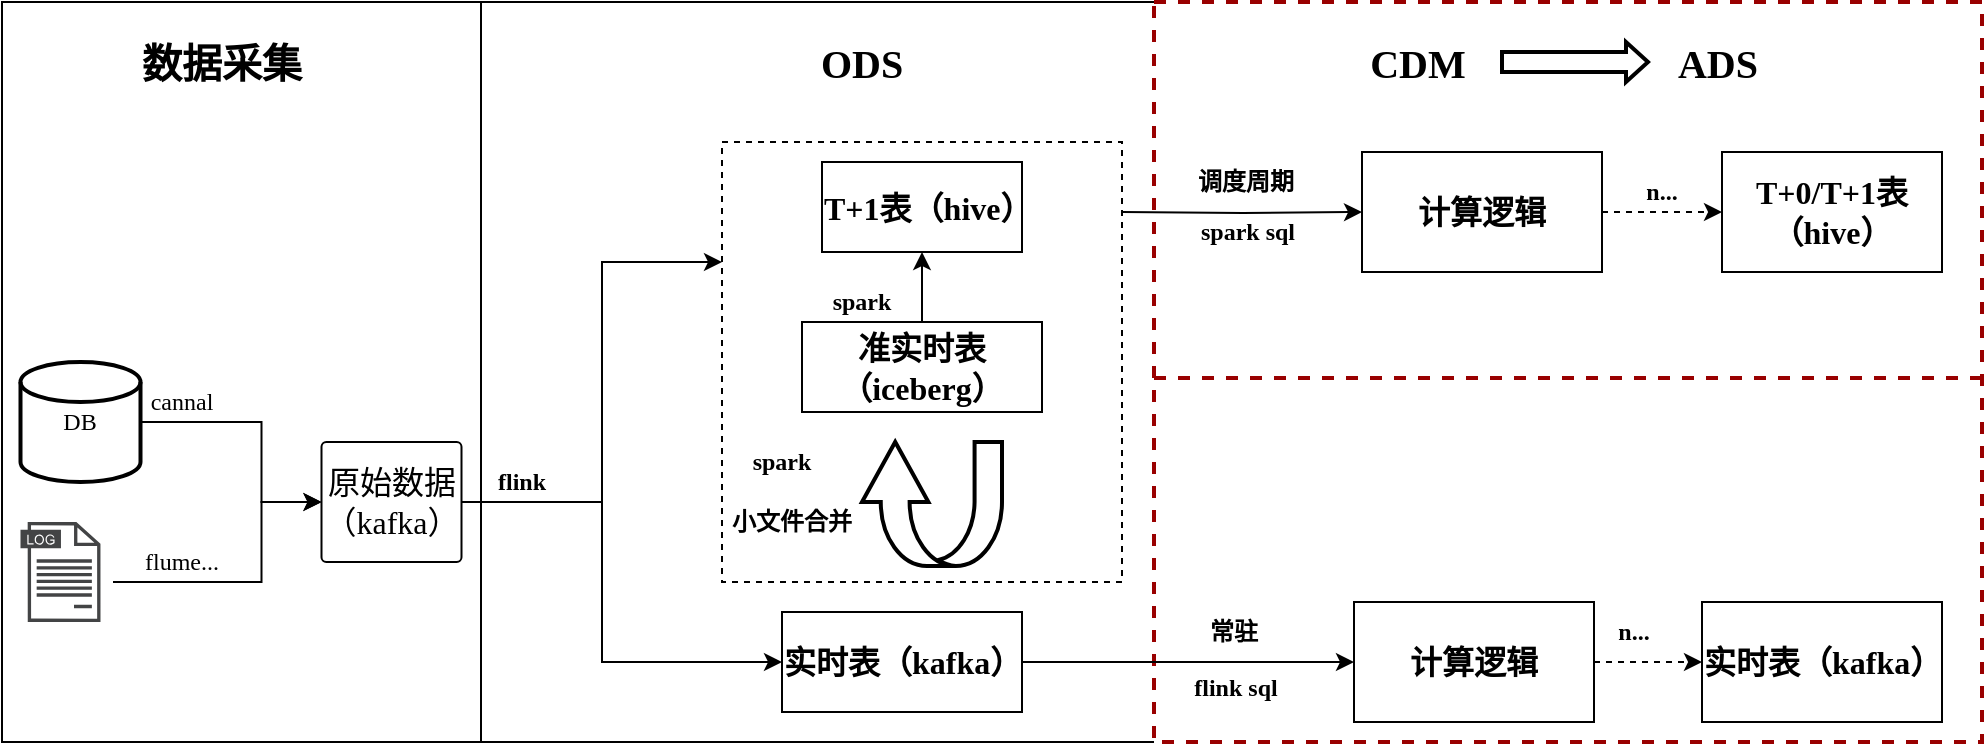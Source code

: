 <mxfile version="21.0.6" type="github">
  <diagram name="第 1 页" id="T3tAwt_vPYVnly3fnjv3">
    <mxGraphModel dx="1624" dy="521" grid="1" gridSize="10" guides="1" tooltips="1" connect="1" arrows="1" fold="1" page="1" pageScale="1" pageWidth="827" pageHeight="1169" math="0" shadow="0">
      <root>
        <mxCell id="0" />
        <mxCell id="1" parent="0" />
        <mxCell id="ZKqceegPxrlyIrNejlB7-1" value="" style="rounded=0;whiteSpace=wrap;html=1;fillColor=none;strokeColor=default;fontFamily=微软雅黑;" parent="1" diagramCategory="general" diagramName="Rectangle" vertex="1">
          <mxGeometry x="-420" y="220" width="239.5" height="370" as="geometry" />
        </mxCell>
        <mxCell id="f1Rn8pXJ9OwuXsxrikAa-1" value="" style="rounded=0;whiteSpace=wrap;html=1;fillColor=default;strokeColor=#990000;strokeWidth=2;dashed=1;fontFamily=微软雅黑;" parent="1" diagramCategory="general" diagramName="Rectangle" vertex="1">
          <mxGeometry x="156" y="220" width="414" height="370" as="geometry" />
        </mxCell>
        <mxCell id="f1Rn8pXJ9OwuXsxrikAa-3" style="edgeStyle=orthogonalEdgeStyle;rounded=0;orthogonalLoop=1;jettySize=auto;html=1;exitX=1;exitY=0.5;exitDx=0;exitDy=0;entryX=0;entryY=0.5;entryDx=0;entryDy=0;fontFamily=微软雅黑;" parent="1" target="f1Rn8pXJ9OwuXsxrikAa-24" edge="1">
          <mxGeometry relative="1" as="geometry">
            <mxPoint x="140" y="325" as="sourcePoint" />
          </mxGeometry>
        </mxCell>
        <mxCell id="f1Rn8pXJ9OwuXsxrikAa-7" style="edgeStyle=orthogonalEdgeStyle;rounded=0;orthogonalLoop=1;jettySize=auto;html=1;exitX=1;exitY=0.5;exitDx=0;exitDy=0;fontFamily=微软雅黑;" parent="1" source="f1Rn8pXJ9OwuXsxrikAa-15" target="G87PHVEnyd1MV2bbsa4x-1" edge="1">
          <mxGeometry relative="1" as="geometry">
            <mxPoint x="-150" y="430" as="sourcePoint" />
            <mxPoint x="-80" y="420" as="targetPoint" />
            <Array as="points">
              <mxPoint x="-120" y="470" />
              <mxPoint x="-120" y="350" />
            </Array>
          </mxGeometry>
        </mxCell>
        <mxCell id="f1Rn8pXJ9OwuXsxrikAa-8" style="edgeStyle=orthogonalEdgeStyle;rounded=0;orthogonalLoop=1;jettySize=auto;html=1;fontFamily=微软雅黑;entryX=0;entryY=0.5;entryDx=0;entryDy=0;" parent="1" source="f1Rn8pXJ9OwuXsxrikAa-15" target="G87PHVEnyd1MV2bbsa4x-9" edge="1">
          <mxGeometry relative="1" as="geometry">
            <mxPoint x="-150" y="430" as="sourcePoint" />
            <mxPoint x="-80.0" y="525" as="targetPoint" />
            <Array as="points">
              <mxPoint x="-120" y="470" />
            </Array>
          </mxGeometry>
        </mxCell>
        <mxCell id="f1Rn8pXJ9OwuXsxrikAa-11" style="edgeStyle=orthogonalEdgeStyle;rounded=0;orthogonalLoop=1;jettySize=auto;html=1;fontFamily=微软雅黑;" parent="1" source="f1Rn8pXJ9OwuXsxrikAa-12" target="f1Rn8pXJ9OwuXsxrikAa-15" edge="1">
          <mxGeometry relative="1" as="geometry">
            <Array as="points">
              <mxPoint x="-290.25" y="430" />
              <mxPoint x="-290.25" y="470" />
            </Array>
          </mxGeometry>
        </mxCell>
        <mxCell id="f1Rn8pXJ9OwuXsxrikAa-12" value="DB" style="shape=mxgraph.flowchart.database;whiteSpace=wrap;html=1;fillColor=#ffffff;strokeColor=#000000;strokeWidth=2;fontFamily=微软雅黑;" parent="1" diagramCategory="Flowchart" diagramName="Database" vertex="1">
          <mxGeometry x="-410.75" y="400" width="60" height="60" as="geometry" />
        </mxCell>
        <mxCell id="f1Rn8pXJ9OwuXsxrikAa-13" style="edgeStyle=orthogonalEdgeStyle;rounded=0;orthogonalLoop=1;jettySize=auto;html=1;exitX=0;exitY=0;exitDx=52.5;exitDy=30;exitPerimeter=0;entryX=0;entryY=0.5;entryDx=0;entryDy=0;fontFamily=微软雅黑;" parent="1" target="f1Rn8pXJ9OwuXsxrikAa-15" edge="1">
          <mxGeometry relative="1" as="geometry">
            <Array as="points">
              <mxPoint x="-290.25" y="510" />
              <mxPoint x="-290.25" y="470" />
            </Array>
            <mxPoint x="-364.5" y="510" as="sourcePoint" />
          </mxGeometry>
        </mxCell>
        <mxCell id="f1Rn8pXJ9OwuXsxrikAa-15" value="&lt;span style=&quot;font-size: 16px;&quot;&gt;原始数据（kafka）&lt;/span&gt;" style="rounded=1;whiteSpace=wrap;html=1;arcSize=4;fontFamily=微软雅黑;" parent="1" diagramCategory="general" diagramName="RoundedRectangle" vertex="1">
          <mxGeometry x="-260.25" y="440" width="70" height="60" as="geometry" />
        </mxCell>
        <mxCell id="f1Rn8pXJ9OwuXsxrikAa-16" value="cannal" style="text;html=1;strokeColor=none;fillColor=none;align=center;verticalAlign=middle;whiteSpace=wrap;rounded=0;fontFamily=微软雅黑;" parent="1" diagramCategory="general" diagramName="text" vertex="1">
          <mxGeometry x="-350.25" y="410" width="40" height="20" as="geometry" />
        </mxCell>
        <mxCell id="f1Rn8pXJ9OwuXsxrikAa-17" value="flume..." style="text;html=1;strokeColor=none;fillColor=none;align=center;verticalAlign=middle;whiteSpace=wrap;rounded=0;fontFamily=微软雅黑;" parent="1" diagramCategory="general" diagramName="text" vertex="1">
          <mxGeometry x="-350.25" y="490" width="40" height="20" as="geometry" />
        </mxCell>
        <mxCell id="f1Rn8pXJ9OwuXsxrikAa-18" value="&lt;b&gt;flink&lt;/b&gt;" style="text;html=1;strokeColor=none;fillColor=none;align=center;verticalAlign=middle;whiteSpace=wrap;rounded=0;fontFamily=微软雅黑;" parent="1" diagramCategory="general" diagramName="text" vertex="1">
          <mxGeometry x="-180.5" y="450" width="40" height="20" as="geometry" />
        </mxCell>
        <mxCell id="f1Rn8pXJ9OwuXsxrikAa-23" style="edgeStyle=orthogonalEdgeStyle;rounded=0;orthogonalLoop=1;jettySize=auto;html=1;exitX=1;exitY=0.5;exitDx=0;exitDy=0;fontSize=20;dashed=1;fontFamily=微软雅黑;" parent="1" source="f1Rn8pXJ9OwuXsxrikAa-24" target="f1Rn8pXJ9OwuXsxrikAa-33" edge="1">
          <mxGeometry relative="1" as="geometry" />
        </mxCell>
        <mxCell id="f1Rn8pXJ9OwuXsxrikAa-24" value="&lt;font style=&quot;font-size: 16px;&quot;&gt;计算逻辑&lt;/font&gt;" style="rounded=0;whiteSpace=wrap;html=1;fontStyle=1;fontFamily=微软雅黑;" parent="1" diagramCategory="general" diagramName="Rectangle" vertex="1">
          <mxGeometry x="260" y="295" width="120" height="60" as="geometry" />
        </mxCell>
        <mxCell id="f1Rn8pXJ9OwuXsxrikAa-25" value="&lt;b&gt;调度周期&lt;/b&gt;" style="text;html=1;strokeColor=none;fillColor=none;align=center;verticalAlign=middle;whiteSpace=wrap;rounded=0;fontFamily=微软雅黑;" parent="1" diagramCategory="general" diagramName="text" vertex="1">
          <mxGeometry x="172" y="300" width="60" height="20" as="geometry" />
        </mxCell>
        <mxCell id="f1Rn8pXJ9OwuXsxrikAa-27" value="ODS" style="text;html=1;strokeColor=none;fillColor=none;align=center;verticalAlign=middle;whiteSpace=wrap;rounded=0;fontStyle=1;fontSize=20;fontFamily=微软雅黑;" parent="1" diagramCategory="general" diagramName="text" vertex="1">
          <mxGeometry x="-40" y="240" width="100" height="20" as="geometry" />
        </mxCell>
        <mxCell id="f1Rn8pXJ9OwuXsxrikAa-28" style="edgeStyle=orthogonalEdgeStyle;rounded=0;orthogonalLoop=1;jettySize=auto;html=1;exitX=1;exitY=0.5;exitDx=0;exitDy=0;fontSize=20;dashed=1;fontFamily=微软雅黑;" parent="1" source="f1Rn8pXJ9OwuXsxrikAa-29" target="f1Rn8pXJ9OwuXsxrikAa-32" edge="1">
          <mxGeometry relative="1" as="geometry" />
        </mxCell>
        <mxCell id="f1Rn8pXJ9OwuXsxrikAa-29" value="&lt;span style=&quot;font-size: 16px;&quot;&gt;计算逻辑&lt;/span&gt;" style="rounded=0;whiteSpace=wrap;html=1;fontStyle=1;fontFamily=微软雅黑;" parent="1" diagramCategory="general" diagramName="Rectangle" vertex="1">
          <mxGeometry x="256" y="520" width="120" height="60" as="geometry" />
        </mxCell>
        <mxCell id="f1Rn8pXJ9OwuXsxrikAa-30" value="&lt;b&gt;常驻&lt;/b&gt;" style="text;html=1;strokeColor=none;fillColor=none;align=center;verticalAlign=middle;whiteSpace=wrap;rounded=0;fontFamily=微软雅黑;" parent="1" diagramCategory="general" diagramName="text" vertex="1">
          <mxGeometry x="156" y="525" width="80" height="20" as="geometry" />
        </mxCell>
        <mxCell id="f1Rn8pXJ9OwuXsxrikAa-31" value="CDM" style="text;html=1;strokeColor=none;fillColor=none;align=center;verticalAlign=middle;whiteSpace=wrap;rounded=0;fontStyle=1;fontSize=20;fontFamily=微软雅黑;" parent="1" diagramCategory="general" diagramName="text" vertex="1">
          <mxGeometry x="220" y="240" width="136" height="20" as="geometry" />
        </mxCell>
        <mxCell id="f1Rn8pXJ9OwuXsxrikAa-32" value="&lt;span style=&quot;font-size: 16px;&quot;&gt;实时表（kafka）&lt;/span&gt;" style="rounded=0;whiteSpace=wrap;html=1;fontStyle=1;fontFamily=微软雅黑;" parent="1" diagramCategory="general" diagramName="Rectangle" vertex="1">
          <mxGeometry x="430" y="520" width="120" height="60" as="geometry" />
        </mxCell>
        <mxCell id="f1Rn8pXJ9OwuXsxrikAa-33" value="&lt;font style=&quot;font-size: 16px;&quot;&gt;T+0/T+1表（hive）&lt;/font&gt;" style="rounded=0;whiteSpace=wrap;html=1;fontStyle=1;fontFamily=微软雅黑;" parent="1" diagramCategory="general" diagramName="Rectangle" vertex="1">
          <mxGeometry x="440" y="295" width="110" height="60" as="geometry" />
        </mxCell>
        <mxCell id="f1Rn8pXJ9OwuXsxrikAa-34" value="n..." style="text;html=1;strokeColor=none;fillColor=none;align=center;verticalAlign=middle;whiteSpace=wrap;rounded=0;fontStyle=1;fontFamily=微软雅黑;" parent="1" diagramCategory="general" diagramName="text" vertex="1">
          <mxGeometry x="376" y="525" width="40" height="20" as="geometry" />
        </mxCell>
        <mxCell id="f1Rn8pXJ9OwuXsxrikAa-36" value="n..." style="text;html=1;strokeColor=none;fillColor=none;align=center;verticalAlign=middle;whiteSpace=wrap;rounded=0;fontStyle=1;fontFamily=微软雅黑;" parent="1" diagramCategory="general" diagramName="text" vertex="1">
          <mxGeometry x="390" y="305" width="40" height="20" as="geometry" />
        </mxCell>
        <mxCell id="f1Rn8pXJ9OwuXsxrikAa-38" value="" style="verticalLabelPosition=bottom;verticalAlign=top;html=1;strokeWidth=2;shape=mxgraph.arrows2.arrow;dy=0.5;dx=11;notch=0;fontFamily=微软雅黑;" parent="1" vertex="1">
          <mxGeometry x="330" y="240" width="73" height="20" as="geometry" />
        </mxCell>
        <mxCell id="f1Rn8pXJ9OwuXsxrikAa-39" value="ADS" style="text;html=1;strokeColor=none;fillColor=none;align=center;verticalAlign=middle;whiteSpace=wrap;rounded=0;fontStyle=1;fontSize=20;fontFamily=微软雅黑;" parent="1" diagramCategory="general" diagramName="text" vertex="1">
          <mxGeometry x="370" y="240" width="136" height="20" as="geometry" />
        </mxCell>
        <mxCell id="f1Rn8pXJ9OwuXsxrikAa-40" value="" style="sketch=0;pointerEvents=1;shadow=0;dashed=0;html=1;strokeColor=none;fillColor=#434445;aspect=fixed;labelPosition=center;verticalLabelPosition=bottom;verticalAlign=top;align=center;outlineConnect=0;shape=mxgraph.vvd.log_files;fontFamily=微软雅黑;" parent="1" vertex="1">
          <mxGeometry x="-410.75" y="480" width="40" height="50" as="geometry" />
        </mxCell>
        <mxCell id="f1Rn8pXJ9OwuXsxrikAa-41" value="&lt;b&gt;flink sql&lt;/b&gt;" style="text;html=1;strokeColor=none;fillColor=none;align=center;verticalAlign=middle;whiteSpace=wrap;rounded=0;fontFamily=微软雅黑;" parent="1" diagramCategory="general" diagramName="text" vertex="1">
          <mxGeometry x="172" y="553" width="50" height="20" as="geometry" />
        </mxCell>
        <mxCell id="f1Rn8pXJ9OwuXsxrikAa-46" value="&lt;b&gt;spark sql&lt;/b&gt;" style="text;html=1;strokeColor=none;fillColor=none;align=center;verticalAlign=middle;whiteSpace=wrap;rounded=0;fontFamily=微软雅黑;" parent="1" diagramCategory="general" diagramName="text" vertex="1">
          <mxGeometry x="163" y="325" width="80" height="20" as="geometry" />
        </mxCell>
        <mxCell id="ZKqceegPxrlyIrNejlB7-2" value="数据采集" style="text;html=1;strokeColor=none;fillColor=none;align=center;verticalAlign=middle;whiteSpace=wrap;rounded=0;fontStyle=1;fontSize=20;fontFamily=微软雅黑;" parent="1" diagramCategory="general" diagramName="text" vertex="1">
          <mxGeometry x="-360.25" y="240" width="100" height="20" as="geometry" />
        </mxCell>
        <mxCell id="ZKqceegPxrlyIrNejlB7-4" value="" style="endArrow=none;html=1;rounded=0;sketch=0;strokeColor=#000000;strokeWidth=1;fontFamily=微软雅黑;fontSize=14;exitX=1;exitY=1;exitDx=0;exitDy=0;entryX=0;entryY=1;entryDx=0;entryDy=0;" parent="1" source="ZKqceegPxrlyIrNejlB7-1" target="f1Rn8pXJ9OwuXsxrikAa-1" edge="1">
          <mxGeometry width="50" height="50" relative="1" as="geometry">
            <mxPoint x="-160" y="780" as="sourcePoint" />
            <mxPoint x="200" y="700" as="targetPoint" />
          </mxGeometry>
        </mxCell>
        <mxCell id="ZKqceegPxrlyIrNejlB7-5" value="" style="endArrow=none;html=1;rounded=0;sketch=0;strokeColor=#000000;strokeWidth=1;fontFamily=微软雅黑;fontSize=14;exitX=1;exitY=1;exitDx=0;exitDy=0;entryX=0;entryY=0;entryDx=0;entryDy=0;" parent="1" target="f1Rn8pXJ9OwuXsxrikAa-1" edge="1">
          <mxGeometry width="50" height="50" relative="1" as="geometry">
            <mxPoint x="-180.5" y="220" as="sourcePoint" />
            <mxPoint x="150" y="220" as="targetPoint" />
          </mxGeometry>
        </mxCell>
        <mxCell id="G87PHVEnyd1MV2bbsa4x-1" value="" style="rounded=0;whiteSpace=wrap;html=1;dashed=1;fillColor=default;strokeColor=default;fontFamily=微软雅黑;" parent="1" diagramCategory="general" diagramName="Rectangle" vertex="1">
          <mxGeometry x="-60" y="290" width="200" height="220" as="geometry" />
        </mxCell>
        <mxCell id="G87PHVEnyd1MV2bbsa4x-12" style="edgeStyle=orthogonalEdgeStyle;rounded=0;orthogonalLoop=1;jettySize=auto;html=1;exitX=0.5;exitY=0;exitDx=0;exitDy=0;fontFamily=微软雅黑;" parent="1" source="G87PHVEnyd1MV2bbsa4x-3" target="G87PHVEnyd1MV2bbsa4x-10" edge="1">
          <mxGeometry relative="1" as="geometry" />
        </mxCell>
        <mxCell id="G87PHVEnyd1MV2bbsa4x-3" value="&lt;span style=&quot;font-size: 16px;&quot;&gt;准实时表（iceberg）&lt;/span&gt;" style="rounded=0;whiteSpace=wrap;html=1;fontStyle=1;fontFamily=微软雅黑;" parent="1" diagramCategory="general" diagramName="Rectangle" vertex="1">
          <mxGeometry x="-20" y="380" width="120" height="45" as="geometry" />
        </mxCell>
        <mxCell id="G87PHVEnyd1MV2bbsa4x-4" value="" style="shape=mxgraph.arrows.u_turn_up_arrow;whiteSpace=wrap;html=1;fillColor=#ffffff;strokeColor=#000000;strokeWidth=2;fontFamily=微软雅黑;" parent="1" diagramCategory="arrow" diagramName="UTurnUpArrow" vertex="1">
          <mxGeometry x="10" y="440" width="70" height="62" as="geometry" />
        </mxCell>
        <mxCell id="G87PHVEnyd1MV2bbsa4x-5" value="&lt;b&gt;spark&lt;/b&gt;" style="text;html=1;strokeColor=none;fillColor=none;align=center;verticalAlign=middle;whiteSpace=wrap;rounded=0;fontFamily=微软雅黑;" parent="1" diagramCategory="general" diagramName="text" vertex="1">
          <mxGeometry x="-50" y="440" width="40" height="20" as="geometry" />
        </mxCell>
        <mxCell id="G87PHVEnyd1MV2bbsa4x-7" value="&lt;b&gt;spark&lt;/b&gt;" style="text;html=1;strokeColor=none;fillColor=none;align=center;verticalAlign=middle;whiteSpace=wrap;rounded=0;fontFamily=微软雅黑;" parent="1" diagramCategory="general" diagramName="text" vertex="1">
          <mxGeometry x="-10" y="360" width="40" height="20" as="geometry" />
        </mxCell>
        <mxCell id="G87PHVEnyd1MV2bbsa4x-8" value="&lt;b&gt;小文件合并&lt;/b&gt;" style="text;html=1;strokeColor=none;fillColor=none;align=center;verticalAlign=middle;whiteSpace=wrap;rounded=0;fontFamily=微软雅黑;" parent="1" diagramCategory="general" diagramName="text" vertex="1">
          <mxGeometry x="-60" y="470" width="70" height="20" as="geometry" />
        </mxCell>
        <mxCell id="G87PHVEnyd1MV2bbsa4x-16" style="edgeStyle=orthogonalEdgeStyle;rounded=0;orthogonalLoop=1;jettySize=auto;html=1;exitX=1;exitY=0.5;exitDx=0;exitDy=0;entryX=0;entryY=0.5;entryDx=0;entryDy=0;fontFamily=微软雅黑;" parent="1" source="G87PHVEnyd1MV2bbsa4x-9" target="f1Rn8pXJ9OwuXsxrikAa-29" edge="1">
          <mxGeometry relative="1" as="geometry" />
        </mxCell>
        <mxCell id="G87PHVEnyd1MV2bbsa4x-9" value="&lt;span style=&quot;font-size: 16px;&quot;&gt;实时表（kafka）&lt;/span&gt;" style="rounded=0;whiteSpace=wrap;html=1;fontStyle=1;fontFamily=微软雅黑;" parent="1" diagramCategory="general" diagramName="Rectangle" vertex="1">
          <mxGeometry x="-30" y="525" width="120" height="50" as="geometry" />
        </mxCell>
        <mxCell id="G87PHVEnyd1MV2bbsa4x-10" value="&lt;span style=&quot;font-size: 16px;&quot;&gt;T+1表（hive）&lt;/span&gt;" style="rounded=0;whiteSpace=wrap;html=1;fontStyle=1;fontFamily=微软雅黑;" parent="1" diagramCategory="general" diagramName="Rectangle" vertex="1">
          <mxGeometry x="-10" y="300" width="100" height="45" as="geometry" />
        </mxCell>
        <mxCell id="G87PHVEnyd1MV2bbsa4x-24" value="" style="endArrow=none;html=1;rounded=0;entryX=1;entryY=0.5;entryDx=0;entryDy=0;exitX=0;exitY=0.5;exitDx=0;exitDy=0;strokeWidth=2;strokeColor=#990000;dashed=1;fontFamily=微软雅黑;" parent="1" edge="1">
          <mxGeometry width="50" height="50" relative="1" as="geometry">
            <mxPoint x="156" y="408" as="sourcePoint" />
            <mxPoint x="570" y="408" as="targetPoint" />
          </mxGeometry>
        </mxCell>
      </root>
    </mxGraphModel>
  </diagram>
</mxfile>
